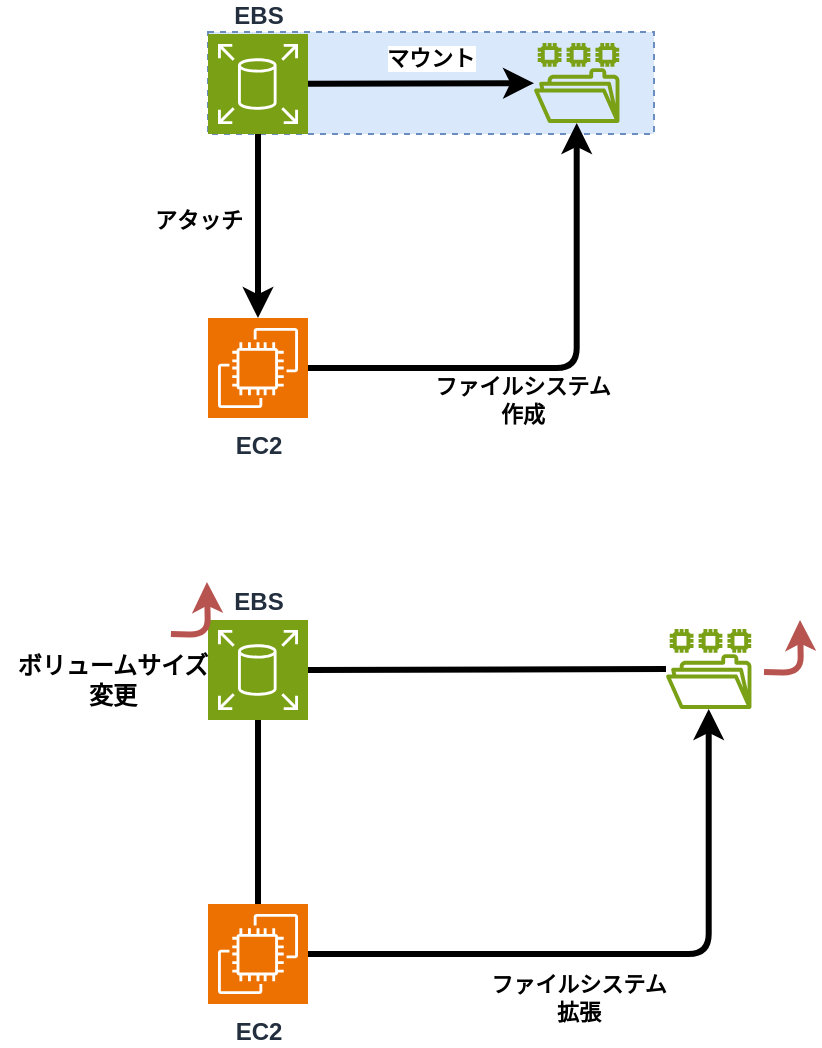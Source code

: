 <mxfile>
    <diagram id="O1mhZUefbawHz_TVxVCH" name="Page-1">
        <mxGraphModel dx="598" dy="506" grid="0" gridSize="10" guides="1" tooltips="1" connect="1" arrows="1" fold="1" page="1" pageScale="1" pageWidth="850" pageHeight="1100" math="0" shadow="0">
            <root>
                <mxCell id="0"/>
                <mxCell id="1" parent="0"/>
                <mxCell id="8" value="" style="fillColor=#dae8fc;strokeColor=#6c8ebf;dashed=1;verticalAlign=top;fontStyle=0;whiteSpace=wrap;html=1;" vertex="1" parent="1">
                    <mxGeometry x="190" y="144" width="223" height="51" as="geometry"/>
                </mxCell>
                <mxCell id="9" style="edgeStyle=orthogonalEdgeStyle;html=1;strokeWidth=3;" edge="1" parent="1" source="2" target="7">
                    <mxGeometry relative="1" as="geometry"/>
                </mxCell>
                <mxCell id="11" value="ファイルシステム&lt;div&gt;作成&lt;/div&gt;" style="edgeLabel;html=1;align=center;verticalAlign=middle;resizable=0;points=[];fontStyle=1" vertex="1" connectable="0" parent="9">
                    <mxGeometry x="0.359" y="1" relative="1" as="geometry">
                        <mxPoint x="-27" y="56" as="offset"/>
                    </mxGeometry>
                </mxCell>
                <mxCell id="2" value="&lt;b&gt;EC2&lt;/b&gt;" style="sketch=0;points=[[0,0,0],[0.25,0,0],[0.5,0,0],[0.75,0,0],[1,0,0],[0,1,0],[0.25,1,0],[0.5,1,0],[0.75,1,0],[1,1,0],[0,0.25,0],[0,0.5,0],[0,0.75,0],[1,0.25,0],[1,0.5,0],[1,0.75,0]];outlineConnect=0;fontColor=#232F3E;fillColor=#ED7100;strokeColor=#ffffff;dashed=0;verticalLabelPosition=bottom;verticalAlign=top;align=center;html=1;fontSize=12;fontStyle=0;aspect=fixed;shape=mxgraph.aws4.resourceIcon;resIcon=mxgraph.aws4.ec2;" vertex="1" parent="1">
                    <mxGeometry x="190" y="287" width="50" height="50" as="geometry"/>
                </mxCell>
                <mxCell id="10" style="edgeStyle=none;html=1;strokeWidth=3;" edge="1" parent="1" source="3" target="7">
                    <mxGeometry relative="1" as="geometry"/>
                </mxCell>
                <mxCell id="12" value="&lt;span&gt;マウント&lt;/span&gt;" style="edgeLabel;html=1;align=center;verticalAlign=middle;resizable=0;points=[];fontStyle=1" vertex="1" connectable="0" parent="10">
                    <mxGeometry x="0.144" y="-2" relative="1" as="geometry">
                        <mxPoint x="-4" y="-15" as="offset"/>
                    </mxGeometry>
                </mxCell>
                <mxCell id="3" value="&lt;b&gt;EBS&lt;/b&gt;" style="sketch=0;points=[[0,0,0],[0.25,0,0],[0.5,0,0],[0.75,0,0],[1,0,0],[0,1,0],[0.25,1,0],[0.5,1,0],[0.75,1,0],[1,1,0],[0,0.25,0],[0,0.5,0],[0,0.75,0],[1,0.25,0],[1,0.5,0],[1,0.75,0]];outlineConnect=0;fontColor=#232F3E;fillColor=#7AA116;strokeColor=#ffffff;dashed=0;verticalLabelPosition=top;verticalAlign=bottom;align=center;html=1;fontSize=12;fontStyle=0;aspect=fixed;shape=mxgraph.aws4.resourceIcon;resIcon=mxgraph.aws4.elastic_block_store;labelPosition=center;" vertex="1" parent="1">
                    <mxGeometry x="190" y="145" width="50" height="50" as="geometry"/>
                </mxCell>
                <mxCell id="4" style="edgeStyle=none;html=1;strokeWidth=3;" edge="1" parent="1" source="3" target="2">
                    <mxGeometry relative="1" as="geometry"/>
                </mxCell>
                <mxCell id="5" value="アタッチ" style="edgeLabel;html=1;align=center;verticalAlign=middle;resizable=0;points=[];fontStyle=1;fontSize=11;" vertex="1" connectable="0" parent="4">
                    <mxGeometry x="-0.418" relative="1" as="geometry">
                        <mxPoint x="-30" y="16" as="offset"/>
                    </mxGeometry>
                </mxCell>
                <mxCell id="7" value="" style="sketch=0;outlineConnect=0;fontColor=#232F3E;gradientColor=none;fillColor=#7AA116;strokeColor=none;dashed=0;verticalLabelPosition=bottom;verticalAlign=top;align=center;html=1;fontSize=12;fontStyle=0;aspect=fixed;pointerEvents=1;shape=mxgraph.aws4.file_system;" vertex="1" parent="1">
                    <mxGeometry x="353" y="149.5" width="42.73" height="40" as="geometry"/>
                </mxCell>
                <mxCell id="13" style="edgeStyle=orthogonalEdgeStyle;html=1;strokeWidth=3;" edge="1" source="20" target="22" parent="1">
                    <mxGeometry relative="1" as="geometry"/>
                </mxCell>
                <mxCell id="14" value="ファイルシステム&lt;div&gt;拡張&lt;/div&gt;" style="edgeLabel;html=1;align=center;verticalAlign=middle;resizable=0;points=[];fontStyle=1" vertex="1" connectable="0" parent="13">
                    <mxGeometry x="0.359" y="1" relative="1" as="geometry">
                        <mxPoint x="-65" y="41" as="offset"/>
                    </mxGeometry>
                </mxCell>
                <mxCell id="15" style="edgeStyle=none;html=1;strokeWidth=3;endArrow=none;endFill=0;" edge="1" source="21" target="22" parent="1">
                    <mxGeometry relative="1" as="geometry"/>
                </mxCell>
                <mxCell id="17" style="edgeStyle=none;html=1;strokeWidth=3;endArrow=none;endFill=0;" edge="1" source="21" target="20" parent="1">
                    <mxGeometry relative="1" as="geometry"/>
                </mxCell>
                <mxCell id="20" value="&lt;b&gt;EC2&lt;/b&gt;" style="sketch=0;points=[[0,0,0],[0.25,0,0],[0.5,0,0],[0.75,0,0],[1,0,0],[0,1,0],[0.25,1,0],[0.5,1,0],[0.75,1,0],[1,1,0],[0,0.25,0],[0,0.5,0],[0,0.75,0],[1,0.25,0],[1,0.5,0],[1,0.75,0]];outlineConnect=0;fontColor=#232F3E;fillColor=#ED7100;strokeColor=#ffffff;dashed=0;verticalLabelPosition=bottom;verticalAlign=top;align=center;html=1;fontSize=12;fontStyle=0;aspect=fixed;shape=mxgraph.aws4.resourceIcon;resIcon=mxgraph.aws4.ec2;" vertex="1" parent="1">
                    <mxGeometry x="190" y="580" width="50" height="50" as="geometry"/>
                </mxCell>
                <mxCell id="21" value="&lt;b&gt;EBS&lt;/b&gt;" style="sketch=0;points=[[0,0,0],[0.25,0,0],[0.5,0,0],[0.75,0,0],[1,0,0],[0,1,0],[0.25,1,0],[0.5,1,0],[0.75,1,0],[1,1,0],[0,0.25,0],[0,0.5,0],[0,0.75,0],[1,0.25,0],[1,0.5,0],[1,0.75,0]];outlineConnect=0;fontColor=#232F3E;fillColor=#7AA116;strokeColor=#ffffff;dashed=0;verticalLabelPosition=top;verticalAlign=bottom;align=center;html=1;fontSize=12;fontStyle=0;aspect=fixed;shape=mxgraph.aws4.resourceIcon;resIcon=mxgraph.aws4.elastic_block_store;labelPosition=center;" vertex="1" parent="1">
                    <mxGeometry x="190" y="438" width="50" height="50" as="geometry"/>
                </mxCell>
                <mxCell id="22" value="" style="sketch=0;outlineConnect=0;fontColor=#232F3E;gradientColor=none;fillColor=#7AA116;strokeColor=none;dashed=0;verticalLabelPosition=bottom;verticalAlign=top;align=center;html=1;fontSize=12;fontStyle=0;aspect=fixed;pointerEvents=1;shape=mxgraph.aws4.file_system;" vertex="1" parent="1">
                    <mxGeometry x="419" y="442.5" width="42.73" height="40" as="geometry"/>
                </mxCell>
                <mxCell id="26" value="" style="endArrow=classic;html=1;edgeStyle=orthogonalEdgeStyle;strokeWidth=3;fillColor=#f8cecc;strokeColor=#b85450;" edge="1" parent="1">
                    <mxGeometry width="50" height="50" relative="1" as="geometry">
                        <mxPoint x="171.46" y="445" as="sourcePoint"/>
                        <mxPoint x="189.46" y="419" as="targetPoint"/>
                    </mxGeometry>
                </mxCell>
                <mxCell id="27" value="&lt;span&gt;ボリュームサイズ&lt;/span&gt;&lt;div&gt;&lt;span&gt;変更&lt;/span&gt;&lt;/div&gt;" style="text;html=1;align=center;verticalAlign=middle;resizable=0;points=[];autosize=1;strokeColor=none;fillColor=none;fontStyle=1" vertex="1" parent="1">
                    <mxGeometry x="86" y="447" width="112" height="41" as="geometry"/>
                </mxCell>
                <mxCell id="28" value="" style="endArrow=classic;html=1;edgeStyle=orthogonalEdgeStyle;strokeWidth=3;fillColor=#f8cecc;strokeColor=#b85450;" edge="1" parent="1">
                    <mxGeometry width="50" height="50" relative="1" as="geometry">
                        <mxPoint x="468" y="464" as="sourcePoint"/>
                        <mxPoint x="486" y="438" as="targetPoint"/>
                    </mxGeometry>
                </mxCell>
            </root>
        </mxGraphModel>
    </diagram>
</mxfile>
